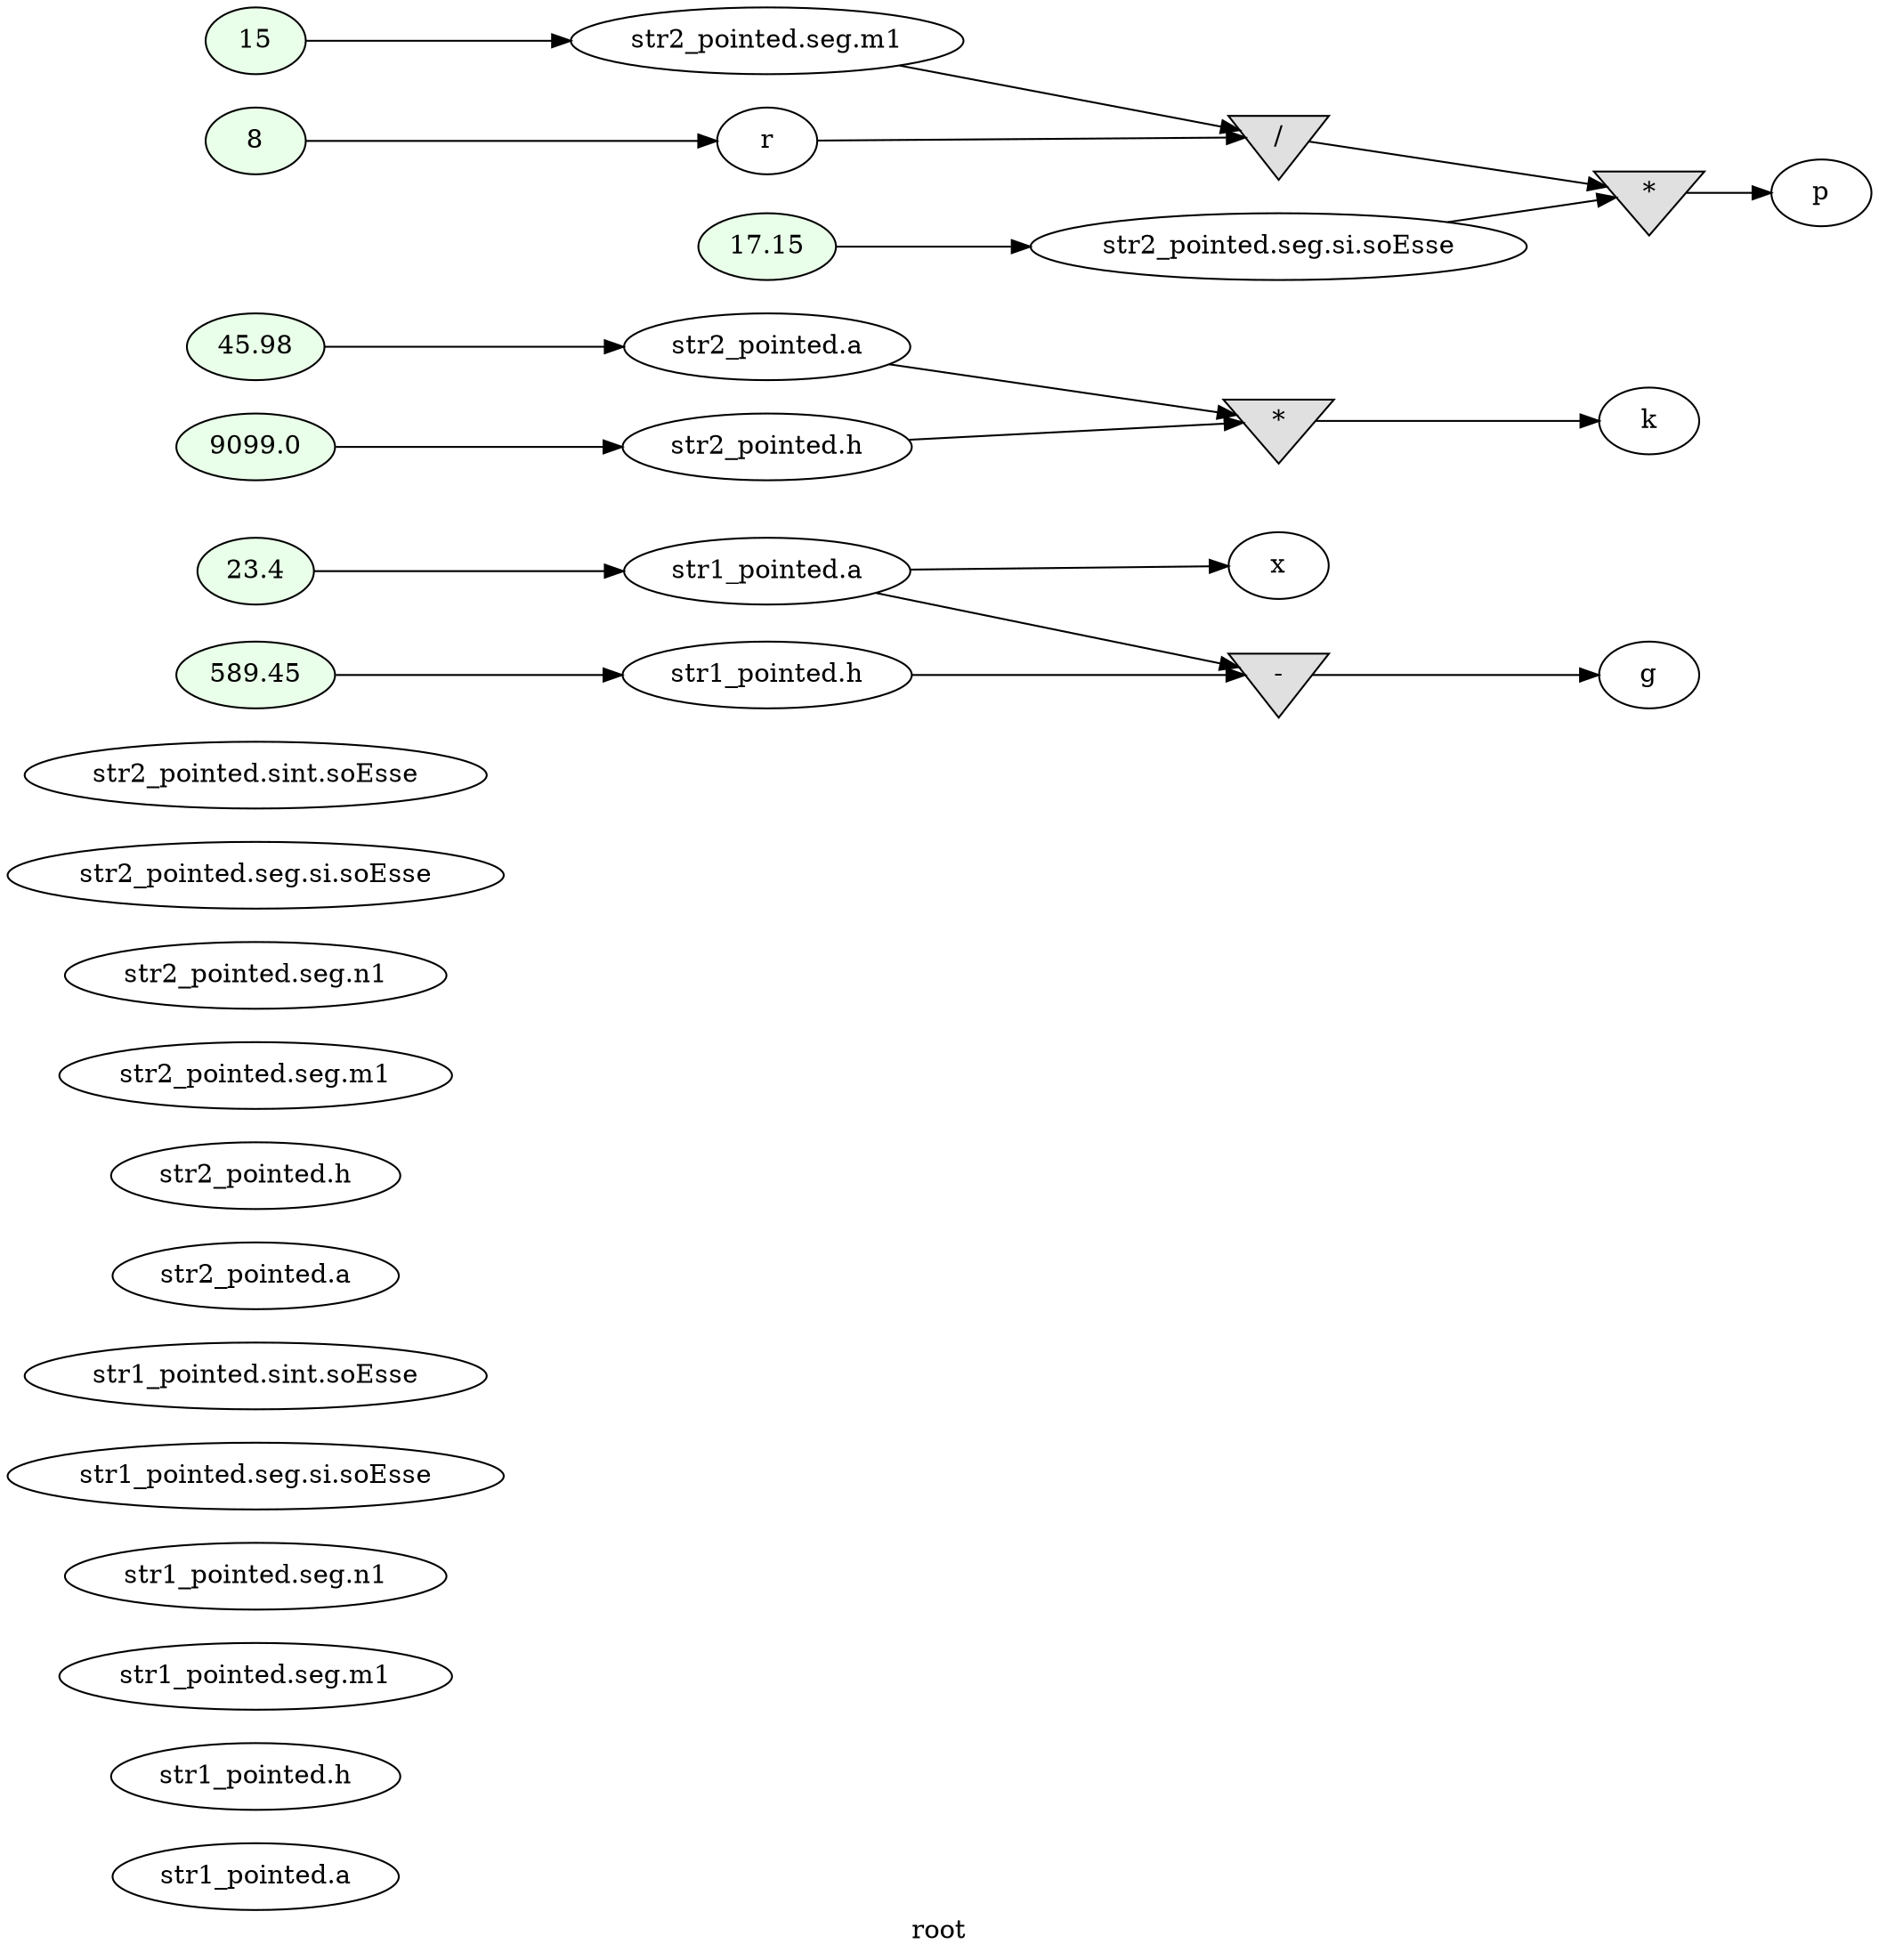 digraph G
{
rankdir=LR;
label = "root";
	node_000001 [ label = "str1_pointed.a", startingline=25 ]
	node_000002 [ label = "str1_pointed.h", startingline=25 ]
	node_000003 [ label = "str1_pointed.seg.m1", startingline=25 ]
	node_000004 [ label = "str1_pointed.seg.n1", startingline=25 ]
	node_000005 [ label = "str1_pointed.seg.si.soEsse", startingline=25 ]
	node_000006 [ label = "str1_pointed.sint.soEsse", startingline=25 ]
	node_000007 [ label = "str2_pointed.a", startingline=26 ]
	node_000008 [ label = "str2_pointed.h", startingline=26 ]
	node_000009 [ label = "str2_pointed.seg.m1", startingline=26 ]
	node_000010 [ label = "str2_pointed.seg.n1", startingline=26 ]
	node_000011 [ label = "str2_pointed.seg.si.soEsse", startingline=26 ]
	node_000012 [ label = "str2_pointed.sint.soEsse", startingline=26 ]
	node_000013 [ label = "23.4", style=filled, fillcolor="#E9FFE9", startingline=28 ]
	node_000014 [ label = "str1_pointed.a", startingline=28 ]
	node_000015 [ label = "589.45", style=filled, fillcolor="#E9FFE9", startingline=29 ]
	node_000016 [ label = "str1_pointed.h", startingline=29 ]
	node_000017 [ label = "45.98", style=filled, fillcolor="#E9FFE9", startingline=31 ]
	node_000018 [ label = "str2_pointed.a", startingline=31 ]
	node_000019 [ label = "9099.0", style=filled, fillcolor="#E9FFE9", startingline=32 ]
	node_000020 [ label = "str2_pointed.h", startingline=32 ]
	node_000021 [ label = "15", style=filled, fillcolor="#E9FFE9", startingline=34 ]
	node_000022 [ label = "str2_pointed.seg.m1", startingline=34 ]
	node_000023 [ label = "17.15", style=filled, fillcolor="#E9FFE9", startingline=35 ]
	node_000024 [ label = "str2_pointed.seg.si.soEsse", startingline=35 ]
	node_000025 [ label = "8", style=filled, fillcolor="#E9FFE9", startingline=37 ]
	node_000026 [ label = "r", startingline=37 ]
	node_000027 [ label = "/", shape=invtriangle, style=filled, fillcolor="#E0E0E0", startingline=38 ]
	node_000028 [ label = "*", shape=invtriangle, style=filled, fillcolor="#E0E0E0", startingline=38 ]
	node_000029 [ label = "p", startingline=38 ]
	node_000030 [ label = "-", shape=invtriangle, style=filled, fillcolor="#E0E0E0", startingline=40 ]
	node_000031 [ label = "g", startingline=40 ]
	node_000032 [ label = "*", shape=invtriangle, style=filled, fillcolor="#E0E0E0", startingline=41 ]
	node_000033 [ label = "k", startingline=41 ]
	node_000034 [ label = "x", startingline=43 ]
	node_000013 -> node_000014
	node_000014 -> node_000030
	node_000014 -> node_000034
	node_000015 -> node_000016
	node_000016 -> node_000030
	node_000017 -> node_000018
	node_000018 -> node_000032
	node_000019 -> node_000020
	node_000020 -> node_000032
	node_000021 -> node_000022
	node_000022 -> node_000027
	node_000023 -> node_000024
	node_000024 -> node_000028
	node_000025 -> node_000026
	node_000026 -> node_000027
	node_000027 -> node_000028
	node_000028 -> node_000029
	node_000030 -> node_000031
	node_000032 -> node_000033
}
